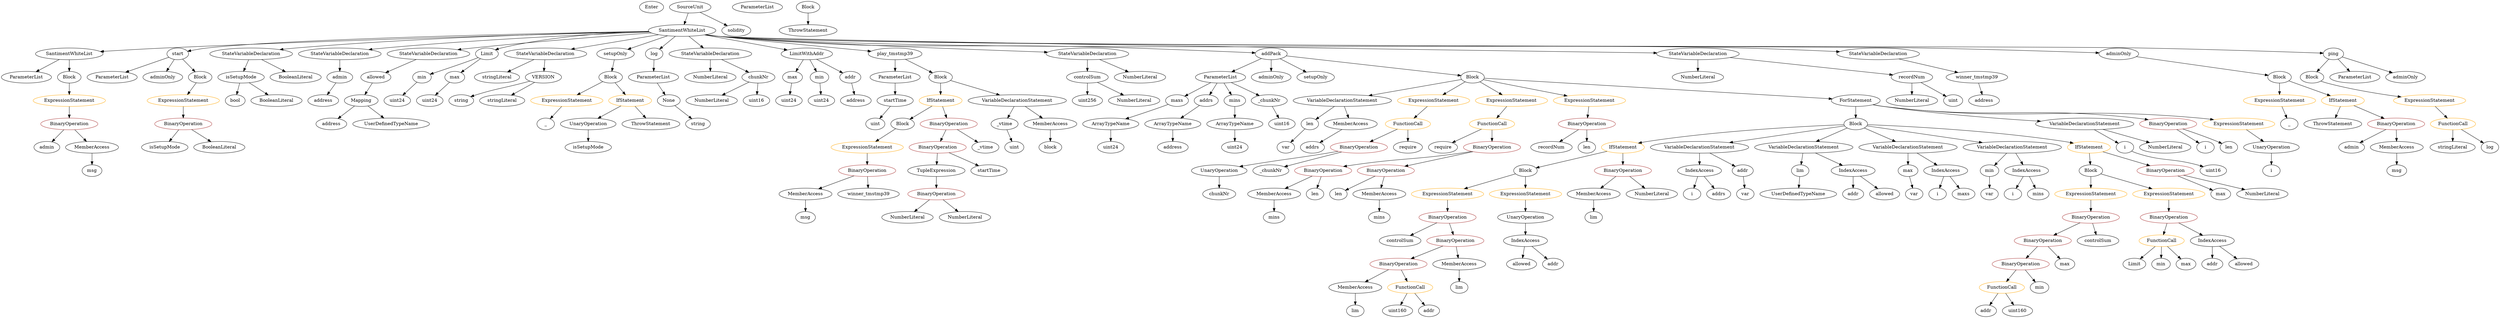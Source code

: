 strict digraph {
	graph [bb="0,0,6441.5,972"];
	node [label="\N"];
	Enter	[height=0.5,
		pos="1691.5,954",
		width=0.83628];
	Identifier_mins	[color=black,
		height=0.5,
		label=mins,
		pos="3517.5,306",
		width=0.78084];
	ThrowStatement_Unnamed_2	[color=black,
		height=0.5,
		label=ThrowStatement,
		pos="6007.5,594",
		width=2.0006];
	Identifier_i_3	[color=black,
		height=0.5,
		label=i,
		pos="5006.5,378",
		width=0.75];
	IndexAccess_Unnamed_4	[color=black,
		height=0.5,
		label=IndexAccess,
		pos="3888.5,234",
		width=1.6402];
	Identifier_allowed_1	[color=black,
		height=0.5,
		label=allowed,
		pos="3854.5,162",
		width=1.0858];
	IndexAccess_Unnamed_4 -> Identifier_allowed_1	[pos="e,3862.6,179.62 3880.1,215.7 3876.3,207.87 3871.8,198.44 3867.5,189.73"];
	Identifier_addr_2	[color=black,
		height=0.5,
		label=addr,
		pos="3939.5,162",
		width=0.76697];
	IndexAccess_Unnamed_4 -> Identifier_addr_2	[pos="e,3928,178.83 3900.9,216.05 3907,207.65 3914.5,197.32 3921.3,188.02"];
	TupleExpression_Unnamed	[color=black,
		height=0.5,
		label=TupleExpression,
		pos="2397.5,450",
		width=2.0422];
	BinaryOperation_Unnamed_18	[color=brown,
		height=0.5,
		label=BinaryOperation,
		pos="2397.5,378",
		width=1.9867];
	TupleExpression_Unnamed -> BinaryOperation_Unnamed_18	[pos="e,2397.5,396.1 2397.5,431.7 2397.5,424.41 2397.5,415.73 2397.5,407.54"];
	stringLiteral_Unnamed_2	[color=black,
		height=0.5,
		label=stringLiteral,
		pos="6315.5,522",
		width=1.5016];
	FunctionDefinition_SantimentWhiteList	[color=black,
		height=0.5,
		label=SantimentWhiteList,
		pos="173.54,810",
		width=2.3055];
	ParameterList_Unnamed_1	[color=black,
		height=0.5,
		label=ParameterList,
		pos="61.543,738",
		width=1.7095];
	FunctionDefinition_SantimentWhiteList -> ParameterList_Unnamed_1	[pos="e,86.867,754.83 147.28,792.59 132.04,783.06 112.66,770.95 96.181,760.65"];
	Block_Unnamed_1	[color=black,
		height=0.5,
		label=Block,
		pos="173.54,738",
		width=0.90558];
	FunctionDefinition_SantimentWhiteList -> Block_Unnamed_1	[pos="e,173.54,756.1 173.54,791.7 173.54,784.41 173.54,775.73 173.54,767.54"];
	Identifier_i_2	[color=black,
		height=0.5,
		label=i,
		pos="4324.5,378",
		width=0.75];
	Identifier___1	[color=black,
		height=0.5,
		label=_,
		pos="5890.5,594",
		width=0.75];
	Parameter_maxs	[color=black,
		height=0.5,
		label=maxs,
		pos="3039.5,666",
		width=0.83628];
	ArrayTypeName_Unnamed_2	[color=black,
		height=0.5,
		label=ArrayTypeName,
		pos="2866.5,594",
		width=2.0145];
	Parameter_maxs -> ArrayTypeName_Unnamed_2	[pos="e,2904.8,609.73 3015.7,654.44 3010.7,652.28 3005.5,650.04 3000.5,648 2972.4,636.32 2940.8,623.78 2915.3,613.83"];
	NumberLiteral_Unnamed	[color=black,
		height=0.5,
		label=NumberLiteral,
		pos="1849.5,666",
		width=1.765];
	FunctionDefinition_start	[color=black,
		height=0.5,
		label=start,
		pos="467.54,810",
		width=0.75];
	ParameterList_Unnamed_4	[color=black,
		height=0.5,
		label=ParameterList,
		pos="285.54,738",
		width=1.7095];
	FunctionDefinition_start -> ParameterList_Unnamed_4	[pos="e,321.9,752.98 444.49,800.13 416.49,789.37 368.56,770.93 332.63,757.11"];
	ModifierInvocation_adminOnly_1	[color=black,
		height=0.5,
		label=adminOnly,
		pos="416.54,738",
		width=1.4184];
	FunctionDefinition_start -> ModifierInvocation_adminOnly_1	[pos="e,428.54,755.47 456.22,793.46 450.06,785.01 442.28,774.32 435.24,764.66"];
	Block_Unnamed_8	[color=black,
		height=0.5,
		label=Block,
		pos="518.54,738",
		width=0.90558];
	FunctionDefinition_start -> Block_Unnamed_8	[pos="e,506.9,754.98 478.86,793.46 485.11,784.89 493.03,774.02 500.15,764.25"];
	VariableDeclaration_min	[color=black,
		height=0.5,
		label=min,
		pos="1089.5,738",
		width=0.75];
	ElementaryTypeName_uint24	[color=black,
		height=0.5,
		label=uint24,
		pos="1045.5,666",
		width=0.91945];
	VariableDeclaration_min -> ElementaryTypeName_uint24	[pos="e,1055.8,683.31 1079.6,721.12 1074.3,712.82 1067.8,702.46 1061.9,693.03"];
	VariableDeclarationStatement_Unnamed	[color=black,
		height=0.5,
		label=VariableDeclarationStatement,
		pos="3476.5,666",
		width=3.3174];
	VariableDeclaration_len	[color=black,
		height=0.5,
		label=len,
		pos="3394.5,594",
		width=0.75];
	VariableDeclarationStatement_Unnamed -> VariableDeclaration_len	[pos="e,3410.6,608.74 3456.7,648.05 3445.4,638.45 3431.3,626.34 3419.3,616.12"];
	MemberAccess_Unnamed_1	[color=black,
		height=0.5,
		label=MemberAccess,
		pos="3508.5,594",
		width=1.9174];
	VariableDeclarationStatement_Unnamed -> MemberAccess_Unnamed_1	[pos="e,3500.7,612.1 3484.5,647.7 3487.9,640.07 3492.1,630.92 3496,622.4"];
	Identifier_controlSum	[color=black,
		height=0.5,
		label=controlSum,
		pos="3566.5,234",
		width=1.5016];
	Identifier_isSetupMode	[color=black,
		height=0.5,
		label=isSetupMode,
		pos="448.54,522",
		width=1.6679];
	MemberAccess_Unnamed_3	[color=black,
		height=0.5,
		label=MemberAccess,
		pos="3217.5,378",
		width=1.9174];
	Identifier_mins_1	[color=black,
		height=0.5,
		label=mins,
		pos="3217.5,306",
		width=0.78084];
	MemberAccess_Unnamed_3 -> Identifier_mins_1	[pos="e,3217.5,324.1 3217.5,359.7 3217.5,352.41 3217.5,343.73 3217.5,335.54"];
	Block_Unnamed_11	[color=black,
		height=0.5,
		label=Block,
		pos="5958.5,738",
		width=0.90558];
	ExpressionStatement_Unnamed_13	[color=orange,
		height=0.5,
		label=ExpressionStatement,
		pos="6242.5,666",
		width=2.458];
	Block_Unnamed_11 -> ExpressionStatement_Unnamed_13	[pos="e,6176,678.21 5983.4,725.85 5988.7,723.73 5994.2,721.66 5999.5,720 6053.8,702.98 6116.5,689.45 6164.7,680.32"];
	Identifier_len_1	[color=black,
		height=0.5,
		label=len,
		pos="3331.5,378",
		width=0.75];
	Identifier_recordNum	[color=black,
		height=0.5,
		label=recordNum,
		pos="4000.5,522",
		width=1.4739];
	ParameterList_Unnamed	[color=black,
		height=0.5,
		label=ParameterList,
		pos="1964.5,954",
		width=1.7095];
	ElementaryTypeName_string_1	[color=black,
		height=0.5,
		label=string,
		pos="1813.5,594",
		width=0.864];
	stringLiteral_Unnamed_1	[color=black,
		height=0.5,
		label=stringLiteral,
		pos="1279.5,738",
		width=1.5016];
	IfStatement_Unnamed	[color=orange,
		height=0.5,
		label=IfStatement,
		pos="4196.5,522",
		width=1.4739];
	Block_Unnamed_4	[color=black,
		height=0.5,
		label=Block,
		pos="3888.5,450",
		width=0.90558];
	IfStatement_Unnamed -> Block_Unnamed_4	[pos="e,3919,456.99 4156.6,509.7 4149.3,507.73 4141.7,505.75 4134.5,504 4063,486.51 3979.1,469.08 3930.1,459.21"];
	BinaryOperation_Unnamed_6	[color=brown,
		height=0.5,
		label=BinaryOperation,
		pos="4196.5,450",
		width=1.9867];
	IfStatement_Unnamed -> BinaryOperation_Unnamed_6	[pos="e,4196.5,468.1 4196.5,503.7 4196.5,496.41 4196.5,487.73 4196.5,479.54"];
	Identifier_addr_4	[color=black,
		height=0.5,
		label=addr,
		pos="5154.5,18",
		width=0.76697];
	ThrowStatement_Unnamed	[color=black,
		height=0.5,
		label=ThrowStatement,
		pos="2096.5,882",
		width=2.0006];
	Parameter_addrs	[color=black,
		height=0.5,
		label=addrs,
		pos="3119.5,666",
		width=0.87786];
	ArrayTypeName_Unnamed	[color=black,
		height=0.5,
		label=ArrayTypeName,
		pos="3029.5,594",
		width=2.0145];
	Parameter_addrs -> ArrayTypeName_Unnamed	[pos="e,3050.9,611.61 3101.3,650.83 3089.4,641.53 3073.4,629.13 3059.6,618.38"];
	Identifier_i	[color=black,
		height=0.5,
		label=i,
		pos="5663.5,522",
		width=0.75];
	ExpressionStatement_Unnamed_4	[color=orange,
		height=0.5,
		label=ExpressionStatement,
		pos="3693.5,378",
		width=2.458];
	BinaryOperation_Unnamed_7	[color=brown,
		height=0.5,
		label=BinaryOperation,
		pos="3693.5,306",
		width=1.9867];
	ExpressionStatement_Unnamed_4 -> BinaryOperation_Unnamed_7	[pos="e,3693.5,324.1 3693.5,359.7 3693.5,352.41 3693.5,343.73 3693.5,335.54"];
	UserDefinedTypeName_Unnamed_1	[color=black,
		height=0.5,
		label=UserDefinedTypeName,
		pos="4621.5,378",
		width=2.7214];
	BinaryOperation_Unnamed_13	[color=brown,
		height=0.5,
		label=BinaryOperation,
		pos="5308.5,234",
		width=1.9867];
	BinaryOperation_Unnamed_14	[color=brown,
		height=0.5,
		label=BinaryOperation,
		pos="5248.5,162",
		width=1.9867];
	BinaryOperation_Unnamed_13 -> BinaryOperation_Unnamed_14	[pos="e,5262.9,179.79 5294,216.05 5286.9,207.71 5278.1,197.49 5270.2,188.25"];
	Identifier_max_2	[color=black,
		height=0.5,
		label=max,
		pos="5365.5,162",
		width=0.75];
	BinaryOperation_Unnamed_13 -> Identifier_max_2	[pos="e,5353,178.36 5322.3,216.05 5329.4,207.35 5338.2,196.59 5346,187.03"];
	VariableDeclarationStatement_Unnamed_2	[color=black,
		height=0.5,
		label=VariableDeclarationStatement,
		pos="4386.5,522",
		width=3.3174];
	IndexAccess_Unnamed	[color=black,
		height=0.5,
		label=IndexAccess,
		pos="4373.5,450",
		width=1.6402];
	VariableDeclarationStatement_Unnamed_2 -> IndexAccess_Unnamed	[pos="e,4376.7,468.1 4383.3,503.7 4382,496.32 4380.3,487.52 4378.8,479.25"];
	VariableDeclaration_addr_1	[color=black,
		height=0.5,
		label=addr,
		pos="4478.5,450",
		width=0.76697];
	VariableDeclarationStatement_Unnamed_2 -> VariableDeclaration_addr_1	[pos="e,4461.1,464.29 4408.8,504.05 4421.9,494.13 4438.4,481.53 4452.1,471.1"];
	NumberLiteral_Unnamed_3	[color=black,
		height=0.5,
		label=NumberLiteral,
		pos="4237.5,738",
		width=1.765];
	VariableDeclaration_min_2	[color=black,
		height=0.5,
		label=min,
		pos="5156.5,450",
		width=0.75];
	ElementaryTypeName_var_3	[color=black,
		height=0.5,
		label=var,
		pos="5156.5,378",
		width=0.75];
	VariableDeclaration_min_2 -> ElementaryTypeName_var_3	[pos="e,5156.5,396.1 5156.5,431.7 5156.5,424.41 5156.5,415.73 5156.5,407.54"];
	NumberLiteral_Unnamed_10	[color=black,
		height=0.5,
		label=NumberLiteral,
		pos="2324.5,306",
		width=1.765];
	BinaryOperation_Unnamed_18 -> NumberLiteral_Unnamed_10	[pos="e,2342,323.71 2380.2,360.41 2371.2,351.76 2360,341 2350,331.42"];
	NumberLiteral_Unnamed_9	[color=black,
		height=0.5,
		label=NumberLiteral,
		pos="2469.5,306",
		width=1.765];
	BinaryOperation_Unnamed_18 -> NumberLiteral_Unnamed_9	[pos="e,2452.3,323.79 2415,360.05 2423.7,351.54 2434.5,341.07 2444.2,331.68"];
	Identifier_lim_1	[color=black,
		height=0.5,
		label=lim,
		pos="3443.5,18",
		width=0.75];
	UnaryOperation_Unnamed	[color=black,
		height=0.5,
		label=UnaryOperation,
		pos="3085.5,450",
		width=1.9452];
	Identifier_chunkNr	[color=black,
		height=0.5,
		label=chunkNr,
		pos="3085.5,378",
		width=1.1828];
	UnaryOperation_Unnamed -> Identifier_chunkNr	[pos="e,3085.5,396.1 3085.5,431.7 3085.5,424.41 3085.5,415.73 3085.5,407.54"];
	ParameterList_Unnamed_3	[color=black,
		height=0.5,
		label=ParameterList,
		pos="2326.5,738",
		width=1.7095];
	Parameter_startTime	[color=black,
		height=0.5,
		label=startTime,
		pos="2326.5,666",
		width=1.266];
	ParameterList_Unnamed_3 -> Parameter_startTime	[pos="e,2326.5,684.1 2326.5,719.7 2326.5,712.41 2326.5,703.73 2326.5,695.54"];
	ElementaryTypeName_address_3	[color=black,
		height=0.5,
		label=address,
		pos="3029.5,522",
		width=1.0996];
	ParameterList_Unnamed_5	[color=black,
		height=0.5,
		label=ParameterList,
		pos="6070.5,738",
		width=1.7095];
	ElementaryTypeName_string	[color=black,
		height=0.5,
		label=string,
		pos="1211.5,666",
		width=0.864];
	ElementaryTypeName_uint_1	[color=black,
		height=0.5,
		label=uint,
		pos="2248.5,594",
		width=0.75];
	Parameter_startTime -> ElementaryTypeName_uint_1	[pos="e,2264.1,608.93 2308.8,649.12 2298.1,639.47 2284.2,627.04 2272.5,616.52"];
	ArrayTypeName_Unnamed_1	[color=black,
		height=0.5,
		label=ArrayTypeName,
		pos="3192.5,594",
		width=2.0145];
	ElementaryTypeName_uint24_4	[color=black,
		height=0.5,
		label=uint24,
		pos="3192.5,522",
		width=0.91945];
	ArrayTypeName_Unnamed_1 -> ElementaryTypeName_uint24_4	[pos="e,3192.5,540.1 3192.5,575.7 3192.5,568.41 3192.5,559.73 3192.5,551.54"];
	Identifier_msg_2	[color=black,
		height=0.5,
		label=msg,
		pos="6171.5,450",
		width=0.75];
	ExpressionStatement_Unnamed_1	[color=orange,
		height=0.5,
		label=ExpressionStatement,
		pos="3702.5,666",
		width=2.458];
	FunctionCall_Unnamed	[color=orange,
		height=0.5,
		label=FunctionCall,
		pos="3653.5,594",
		width=1.6125];
	ExpressionStatement_Unnamed_1 -> FunctionCall_Unnamed	[pos="e,3665.5,612.1 3690.4,647.7 3684.9,639.73 3678.1,630.1 3671.9,621.26"];
	BinaryOperation_Unnamed_17	[color=brown,
		height=0.5,
		label=BinaryOperation,
		pos="2400.5,522",
		width=1.9867];
	BinaryOperation_Unnamed_17 -> TupleExpression_Unnamed	[pos="e,2398.3,468.1 2399.8,503.7 2399.5,496.41 2399.1,487.73 2398.8,479.54"];
	Identifier_startTime	[color=black,
		height=0.5,
		label=startTime,
		pos="2534.5,450",
		width=1.266];
	BinaryOperation_Unnamed_17 -> Identifier_startTime	[pos="e,2507.8,465 2430.6,505.29 2450.4,494.95 2476.5,481.33 2497.6,470.32"];
	MemberAccess_Unnamed_4	[color=black,
		height=0.5,
		label=MemberAccess,
		pos="4064.5,378",
		width=1.9174];
	Identifier_lim	[color=black,
		height=0.5,
		label=lim,
		pos="4064.5,306",
		width=0.75];
	MemberAccess_Unnamed_4 -> Identifier_lim	[pos="e,4064.5,324.1 4064.5,359.7 4064.5,352.41 4064.5,343.73 4064.5,335.54"];
	Parameter_mins	[color=black,
		height=0.5,
		label=mins,
		pos="3197.5,666",
		width=0.78084];
	Parameter_mins -> ArrayTypeName_Unnamed_1	[pos="e,3193.8,612.1 3196.3,647.7 3195.8,640.41 3195.2,631.73 3194.6,623.54"];
	IfStatement_Unnamed_2	[color=orange,
		height=0.5,
		label=IfStatement,
		pos="2443.5,666",
		width=1.4739];
	Block_Unnamed_7	[color=black,
		height=0.5,
		label=Block,
		pos="2326.5,594",
		width=0.90558];
	IfStatement_Unnamed_2 -> Block_Unnamed_7	[pos="e,2348,607.81 2418.2,649.81 2400.4,639.18 2376.5,624.9 2357.6,613.59"];
	BinaryOperation_Unnamed_16	[color=brown,
		height=0.5,
		label=BinaryOperation,
		pos="2448.5,594",
		width=1.9867];
	IfStatement_Unnamed_2 -> BinaryOperation_Unnamed_16	[pos="e,2447.3,612.1 2444.8,647.7 2445.3,640.41 2445.9,631.73 2446.5,623.54"];
	ElementaryTypeName_var	[color=black,
		height=0.5,
		label=var,
		pos="3317.5,522",
		width=0.75];
	VariableDeclaration_len -> ElementaryTypeName_var	[pos="e,3333.1,537.14 3379,578.83 3368.2,569.06 3353.7,555.88 3341.5,544.78"];
	ExpressionStatement_Unnamed_11	[color=orange,
		height=0.5,
		label=ExpressionStatement,
		pos="1475.5,666",
		width=2.458];
	Identifier__	[color=black,
		height=0.5,
		label=_,
		pos="1417.5,594",
		width=0.75];
	ExpressionStatement_Unnamed_11 -> Identifier__	[pos="e,1430.3,610.36 1461.5,648.05 1454.3,639.35 1445.4,628.59 1437.5,619.03"];
	BinaryOperation_Unnamed_19	[color=brown,
		height=0.5,
		label=BinaryOperation,
		pos="2222.5,450",
		width=1.9867];
	MemberAccess_Unnamed_8	[color=black,
		height=0.5,
		label=MemberAccess,
		pos="2061.5,378",
		width=1.9174];
	BinaryOperation_Unnamed_19 -> MemberAccess_Unnamed_8	[pos="e,2096,393.99 2188,433.98 2164.1,423.6 2132.1,409.7 2106.3,398.47"];
	Identifier_winner_tmstmp39	[color=black,
		height=0.5,
		label=winner_tmstmp39,
		pos="2225.5,378",
		width=2.1392];
	BinaryOperation_Unnamed_19 -> Identifier_winner_tmstmp39	[pos="e,2224.8,396.1 2223.3,431.7 2223.6,424.41 2224,415.73 2224.3,407.54"];
	ElementaryTypeName_uint160	[color=black,
		height=0.5,
		label=uint160,
		pos="3557.5,18",
		width=1.0442];
	Identifier_admin_1	[color=black,
		height=0.5,
		label=admin,
		pos="6051.5,522",
		width=0.91945];
	Block_Unnamed_3	[color=black,
		height=0.5,
		label=Block,
		pos="4772.5,594",
		width=0.90558];
	Block_Unnamed_3 -> IfStatement_Unnamed	[pos="e,4235.3,534.69 4739.8,591.5 4658,587.34 4438.4,573.7 4258.5,540 4254.5,539.25 4250.4,538.36 4246.2,537.4"];
	Block_Unnamed_3 -> VariableDeclarationStatement_Unnamed_2	[pos="e,4460.9,536.48 4741.9,587.45 4684.3,576.99 4557.6,554.02 4472.1,538.52"];
	VariableDeclarationStatement_Unnamed_5	[color=black,
		height=0.5,
		label=VariableDeclarationStatement,
		pos="4643.5,522",
		width=3.3174];
	Block_Unnamed_3 -> VariableDeclarationStatement_Unnamed_5	[pos="e,4674.3,539.7 4749.8,580.65 4731.7,570.82 4705.9,556.82 4684.2,545.08"];
	VariableDeclarationStatement_Unnamed_3	[color=black,
		height=0.5,
		label=VariableDeclarationStatement,
		pos="4900.5,522",
		width=3.3174];
	Block_Unnamed_3 -> VariableDeclarationStatement_Unnamed_3	[pos="e,4870,539.7 4795.1,580.65 4813.1,570.82 4838.7,556.82 4860.2,545.08"];
	VariableDeclarationStatement_Unnamed_4	[color=black,
		height=0.5,
		label=VariableDeclarationStatement,
		pos="5157.5,522",
		width=3.3174];
	Block_Unnamed_3 -> VariableDeclarationStatement_Unnamed_4	[pos="e,5083.5,536.46 4803.4,587.39 4861.1,576.9 4987.3,553.96 5072.3,538.49"];
	IfStatement_Unnamed_1	[color=orange,
		height=0.5,
		label=IfStatement,
		pos="5347.5,522",
		width=1.4739];
	Block_Unnamed_3 -> IfStatement_Unnamed_1	[pos="e,5308.7,534.69 4805.2,591.49 4886.8,587.33 5106,573.65 5285.5,540 5289.6,539.25 5293.7,538.36 5297.8,537.39"];
	ParameterList_Unnamed_2	[color=black,
		height=0.5,
		label=ParameterList,
		pos="3158.5,738",
		width=1.7095];
	ParameterList_Unnamed_2 -> Parameter_maxs	[pos="e,3060.3,679.24 3132.1,721.46 3113.8,710.68 3089.3,696.27 3070.1,684.98"];
	ParameterList_Unnamed_2 -> Parameter_addrs	[pos="e,3128.6,683.31 3149.1,720.05 3144.6,712.03 3139.2,702.26 3134.2,693.3"];
	ParameterList_Unnamed_2 -> Parameter_mins	[pos="e,3188.5,683.31 3168,720.05 3172.5,712.03 3177.9,702.26 3182.9,693.3"];
	Parameter__chunkNr	[color=black,
		height=0.5,
		label=_chunkNr,
		pos="3291.5,666",
		width=1.3214];
	ParameterList_Unnamed_2 -> Parameter__chunkNr	[pos="e,3264.6,681.21 3187.4,721.81 3207.1,711.44 3233.4,697.62 3254.6,686.45"];
	Identifier_addr_3	[color=black,
		height=0.5,
		label=addr,
		pos="5754.5,162",
		width=0.76697];
	ModifierInvocation_adminOnly	[color=black,
		height=0.5,
		label=adminOnly,
		pos="3289.5,738",
		width=1.4184];
	Block_Unnamed_10	[color=black,
		height=0.5,
		label=Block,
		pos="5869.5,738",
		width=0.90558];
	ExpressionStatement_Unnamed_12	[color=orange,
		height=0.5,
		label=ExpressionStatement,
		pos="5869.5,666",
		width=2.458];
	Block_Unnamed_10 -> ExpressionStatement_Unnamed_12	[pos="e,5869.5,684.1 5869.5,719.7 5869.5,712.41 5869.5,703.73 5869.5,695.54"];
	IfStatement_Unnamed_4	[color=orange,
		height=0.5,
		label=IfStatement,
		pos="6029.5,666",
		width=1.4739];
	Block_Unnamed_10 -> IfStatement_Unnamed_4	[pos="e,5997.8,680.87 5894.5,726.06 5919.4,715.21 5957.9,698.36 5987.4,685.44"];
	BinaryOperation_Unnamed_4	[color=brown,
		height=0.5,
		label=BinaryOperation,
		pos="3358.5,450",
		width=1.9867];
	BinaryOperation_Unnamed_4 -> MemberAccess_Unnamed_3	[pos="e,3248.7,394.49 3327.3,433.46 3307.2,423.5 3280.9,410.44 3259.1,399.61"];
	BinaryOperation_Unnamed_4 -> Identifier_len_1	[pos="e,3338,395.62 3351.9,431.7 3348.9,424.04 3345.4,414.85 3342.1,406.3"];
	ElementaryTypeName_address	[color=black,
		height=0.5,
		label=address,
		pos="2223.5,666",
		width=1.0996];
	NumberLiteral_Unnamed_2	[color=black,
		height=0.5,
		label=NumberLiteral,
		pos="4914.5,666",
		width=1.765];
	VariableDeclaration__vtime	[color=black,
		height=0.5,
		label=_vtime,
		pos="2583.5,594",
		width=0.98875];
	ElementaryTypeName_uint_2	[color=black,
		height=0.5,
		label=uint,
		pos="2606.5,522",
		width=0.75];
	VariableDeclaration__vtime -> ElementaryTypeName_uint_2	[pos="e,2601,539.79 2589.1,576.05 2591.6,568.4 2594.7,559.16 2597.5,550.56"];
	VariableDeclaration_lim	[color=black,
		height=0.5,
		label=lim,
		pos="4632.5,450",
		width=0.75];
	VariableDeclarationStatement_Unnamed_5 -> VariableDeclaration_lim	[pos="e,4635.2,468.1 4640.8,503.7 4639.7,496.32 4638.3,487.52 4637,479.25"];
	IndexAccess_Unnamed_3	[color=black,
		height=0.5,
		label=IndexAccess,
		pos="4765.5,450",
		width=1.6402];
	VariableDeclarationStatement_Unnamed_5 -> IndexAccess_Unnamed_3	[pos="e,4738.6,466.43 4672.8,504.23 4689.6,494.59 4710.9,482.37 4728.8,472.08"];
	IndexAccess_Unnamed -> Identifier_i_2	[pos="e,4335.6,394.83 4361.7,432.05 4355.8,423.65 4348.6,413.32 4342.1,404.02"];
	Identifier_addrs_1	[color=black,
		height=0.5,
		label=addrs,
		pos="4401.5,378",
		width=0.87786];
	IndexAccess_Unnamed -> Identifier_addrs_1	[pos="e,4394.9,395.62 4380.5,431.7 4383.5,424.04 4387.2,414.85 4390.6,406.3"];
	Identifier_i_4	[color=black,
		height=0.5,
		label=i,
		pos="5228.5,378",
		width=0.75];
	StateVariableDeclaration_Unnamed_5	[color=black,
		height=0.5,
		label=StateVariableDeclaration,
		pos="665.54,810",
		width=2.8184];
	VariableDeclaration_isSetupMode	[color=black,
		height=0.5,
		label=isSetupMode,
		pos="629.54,738",
		width=1.6679];
	StateVariableDeclaration_Unnamed_5 -> VariableDeclaration_isSetupMode	[pos="e,638.34,756.1 656.64,791.7 652.68,783.98 647.91,774.71 643.49,766.11"];
	BooleanLiteral_Unnamed_1	[color=black,
		height=0.5,
		label=BooleanLiteral,
		pos="771.54,738",
		width=1.7788];
	StateVariableDeclaration_Unnamed_5 -> BooleanLiteral_Unnamed_1	[pos="e,747.45,754.91 690.93,792.23 705,782.94 722.67,771.28 737.88,761.23"];
	VariableDeclaration_lim -> UserDefinedTypeName_Unnamed_1	[pos="e,4624.2,396.1 4629.8,431.7 4628.7,424.32 4627.3,415.52 4626,407.25"];
	StateVariableDeclaration_Unnamed_6	[color=black,
		height=0.5,
		label=StateVariableDeclaration,
		pos="886.54,810",
		width=2.8184];
	VariableDeclaration_admin	[color=black,
		height=0.5,
		label=admin,
		pos="886.54,738",
		width=0.91945];
	StateVariableDeclaration_Unnamed_6 -> VariableDeclaration_admin	[pos="e,886.54,756.1 886.54,791.7 886.54,784.41 886.54,775.73 886.54,767.54"];
	StateVariableDeclaration_Unnamed_1	[color=black,
		height=0.5,
		label=StateVariableDeclaration,
		pos="1107.5,810",
		width=2.8184];
	VariableDeclaration_allowed	[color=black,
		height=0.5,
		label=allowed,
		pos="980.54,738",
		width=1.0858];
	StateVariableDeclaration_Unnamed_1 -> VariableDeclaration_allowed	[pos="e,1004.9,752.42 1077.4,792.41 1058.7,782.06 1034.4,768.71 1014.9,757.94"];
	FunctionCall_Unnamed_4	[color=orange,
		height=0.5,
		label=FunctionCall,
		pos="5196.5,90",
		width=1.6125];
	FunctionCall_Unnamed_4 -> Identifier_addr_4	[pos="e,5164.3,35.307 5186.4,72.055 5181.5,63.941 5175.6,54.044 5170.1,45.006"];
	ElementaryTypeName_uint160_1	[color=black,
		height=0.5,
		label=uint160,
		pos="5237.5,18",
		width=1.0442];
	FunctionCall_Unnamed_4 -> ElementaryTypeName_uint160_1	[pos="e,5227.7,35.789 5206.5,72.055 5211.1,64.145 5216.7,54.54 5221.9,45.688"];
	Identifier_len_3	[color=black,
		height=0.5,
		label=len,
		pos="4098.5,522",
		width=0.75];
	StructDefinition_Limit	[color=black,
		height=0.5,
		label=Limit,
		pos="1256.5,810",
		width=0.82242];
	StructDefinition_Limit -> VariableDeclaration_min	[pos="e,1112.3,748.26 1233.1,798.68 1228,796.46 1222.6,794.14 1217.5,792 1185.4,778.34 1148.5,763.12 1122.6,752.5"];
	VariableDeclaration_max	[color=black,
		height=0.5,
		label=max,
		pos="1174.5,738",
		width=0.75];
	StructDefinition_Limit -> VariableDeclaration_max	[pos="e,1190.6,752.67 1239.9,794.83 1228.2,784.84 1212.3,771.27 1199.2,760.02"];
	BinaryOperation_Unnamed_11	[color=brown,
		height=0.5,
		label=BinaryOperation,
		pos="5631.5,306",
		width=1.9867];
	FunctionCall_Unnamed_3	[color=orange,
		height=0.5,
		label=FunctionCall,
		pos="5614.5,234",
		width=1.6125];
	BinaryOperation_Unnamed_11 -> FunctionCall_Unnamed_3	[pos="e,5618.7,252.1 5627.3,287.7 5625.5,280.32 5623.4,271.52 5621.4,263.25"];
	IndexAccess_Unnamed_5	[color=black,
		height=0.5,
		label=IndexAccess,
		pos="5754.5,234",
		width=1.6402];
	BinaryOperation_Unnamed_11 -> IndexAccess_Unnamed_5	[pos="e,5727.6,250.34 5659.5,289.12 5676.7,279.31 5699,266.63 5717.6,256"];
	Block_Unnamed_4 -> ExpressionStatement_Unnamed_4	[pos="e,3736,394.24 3861.8,439.41 3832.3,428.81 3784,411.47 3746.7,398.08"];
	ExpressionStatement_Unnamed_5	[color=orange,
		height=0.5,
		label=ExpressionStatement,
		pos="3888.5,378",
		width=2.458];
	Block_Unnamed_4 -> ExpressionStatement_Unnamed_5	[pos="e,3888.5,396.1 3888.5,431.7 3888.5,424.41 3888.5,415.73 3888.5,407.54"];
	BinaryOperation_Unnamed_9	[color=brown,
		height=0.5,
		label=BinaryOperation,
		pos="3560.5,162",
		width=1.9867];
	MemberAccess_Unnamed_5	[color=black,
		height=0.5,
		label=MemberAccess,
		pos="3443.5,90",
		width=1.9174];
	BinaryOperation_Unnamed_9 -> MemberAccess_Unnamed_5	[pos="e,3470.3,106.98 3533.7,144.94 3517.8,135.43 3497.4,123.24 3480.1,112.86"];
	FunctionCall_Unnamed_2	[color=orange,
		height=0.5,
		label=FunctionCall,
		pos="3588.5,90",
		width=1.6125];
	BinaryOperation_Unnamed_9 -> FunctionCall_Unnamed_2	[pos="e,3581.7,108.1 3567.5,143.7 3570.5,136.15 3574.1,127.12 3577.5,118.68"];
	ContractDefinition_SantimentWhiteList	[color=black,
		height=0.5,
		label=SantimentWhiteList,
		pos="1771.5,882",
		width=2.3055];
	ContractDefinition_SantimentWhiteList -> FunctionDefinition_SantimentWhiteList	[pos="e,251.41,816.67 1689.6,878.51 1480,871.97 907.87,853.11 431.54,828 375.4,825.04 312.44,820.91 262.77,817.46"];
	ContractDefinition_SantimentWhiteList -> FunctionDefinition_start	[pos="e,492.8,816.91 1688.3,881.58 1490.9,882.05 979.2,877.88 555.54,828 538.38,825.98 519.55,822.51 503.73,819.24"];
	ContractDefinition_SantimentWhiteList -> StateVariableDeclaration_Unnamed_5	[pos="e,737.36,823.06 1689.1,879.36 1518.4,875.36 1114,862.75 776.54,828 767.51,827.07 758.09,825.92 748.73,824.65"];
	ContractDefinition_SantimentWhiteList -> StateVariableDeclaration_Unnamed_6	[pos="e,958.97,822.99 1690.6,877.69 1549.5,871.41 1249.6,855.88 997.54,828 988.66,827.02 979.39,825.84 970.17,824.57"];
	ContractDefinition_SantimentWhiteList -> StateVariableDeclaration_Unnamed_1	[pos="e,1180.5,822.89 1694.3,875.03 1587.1,866.43 1387.2,849.21 1217.5,828 1209.2,826.96 1200.5,825.78 1191.9,824.54"];
	ContractDefinition_SantimentWhiteList -> StructDefinition_Limit	[pos="e,1278.8,822.07 1689.3,879.29 1593.3,875.61 1430.5,864.04 1295.5,828 1293.5,827.47 1291.5,826.84 1289.5,826.16"];
	StateVariableDeclaration_Unnamed	[color=black,
		height=0.5,
		label=StateVariableDeclaration,
		pos="1405.5,810",
		width=2.8184];
	ContractDefinition_SantimentWhiteList -> StateVariableDeclaration_Unnamed	[pos="e,1472.7,823.85 1710.7,869.36 1648.5,857.47 1551.7,838.95 1483.8,825.97"];
	ModifierDefinition_setupOnly	[color=black,
		height=0.5,
		label=setupOnly,
		pos="1595.5,810",
		width=1.3491];
	ContractDefinition_SantimentWhiteList -> ModifierDefinition_setupOnly	[pos="e,1627.9,823.86 1732.9,865.64 1705,854.54 1667.3,839.55 1638.5,828.07"];
	EventDefinition_log	[color=black,
		height=0.5,
		label=log,
		pos="1698.5,810",
		width=0.75];
	ContractDefinition_SantimentWhiteList -> EventDefinition_log	[pos="e,1713.6,825.42 1753.9,864.05 1744.2,854.82 1732.2,843.29 1721.8,833.33"];
	StateVariableDeclaration_Unnamed_2	[color=black,
		height=0.5,
		label=StateVariableDeclaration,
		pos="1844.5,810",
		width=2.8184];
	ContractDefinition_SantimentWhiteList -> StateVariableDeclaration_Unnamed_2	[pos="e,1826.8,828.03 1789.2,864.05 1798,855.61 1808.9,845.22 1818.6,835.89"];
	StructDefinition_LimitWithAddr	[color=black,
		height=0.5,
		label=LimitWithAddr,
		pos="2094.5,810",
		width=1.862];
	ContractDefinition_SantimentWhiteList -> StructDefinition_LimitWithAddr	[pos="e,2043.6,822.05 1828.9,868.57 1886.1,856.16 1973.8,837.17 2032.6,824.43"];
	FunctionDefinition_play_tmstmp39	[color=black,
		height=0.5,
		label=play_tmstmp39,
		pos="2326.5,810",
		width=1.8897];
	ContractDefinition_SantimentWhiteList -> FunctionDefinition_play_tmstmp39	[pos="e,2264.6,817.85 1831.8,869.25 1842.4,867.37 1853.3,865.54 1863.5,864 1901.1,858.39 2132.5,832.51 2253.3,819.11"];
	StateVariableDeclaration_Unnamed_4	[color=black,
		height=0.5,
		label=StateVariableDeclaration,
		pos="2808.5,810",
		width=2.8184];
	ContractDefinition_SantimentWhiteList -> StateVariableDeclaration_Unnamed_4	[pos="e,2710.3,814.93 1830.3,869 1841.3,867.08 1852.7,865.3 1863.5,864 2022.3,844.96 2485.9,824.23 2699.1,815.39"];
	FunctionDefinition_addPack	[color=black,
		height=0.5,
		label=addPack,
		pos="3289.5,810",
		width=1.1967];
	ContractDefinition_SantimentWhiteList -> FunctionDefinition_addPack	[pos="e,3246.7,813.13 1829.8,868.89 1840.9,866.95 1852.6,865.2 1863.5,864 2330,813.24 2449.8,846.74 2918.5,828 3031.4,823.49 3163.5,817.19 \
3235.6,813.67"];
	StateVariableDeclaration_Unnamed_3	[color=black,
		height=0.5,
		label=StateVariableDeclaration,
		pos="4237.5,810",
		width=2.8184];
	ContractDefinition_SantimentWhiteList -> StateVariableDeclaration_Unnamed_3	[pos="e,4137.1,813.02 1829.7,868.79 1840.9,866.86 1852.6,865.13 1863.5,864 1920.4,858.15 3663.2,822.6 4125.8,813.25"];
	StateVariableDeclaration_Unnamed_7	[color=black,
		height=0.5,
		label=StateVariableDeclaration,
		pos="4772.5,810",
		width=2.8184];
	ContractDefinition_SantimentWhiteList -> StateVariableDeclaration_Unnamed_7	[pos="e,4675.5,815.59 1829.2,868.81 1840.6,866.85 1852.4,865.1 1863.5,864 2412.9,809.65 3795.7,843.03 4347.5,828 4455.3,825.07 4578.3,\
819.95 4664.2,816.1"];
	ModifierDefinition_adminOnly	[color=black,
		height=0.5,
		label=adminOnly,
		pos="5555.5,810",
		width=1.4184];
	ContractDefinition_SantimentWhiteList -> ModifierDefinition_adminOnly	[pos="e,5504.5,812.52 1829.2,868.78 1840.6,866.83 1852.4,865.09 1863.5,864 2197.4,831.4 4547.1,834.24 4882.5,828 5107.3,823.82 5374.2,\
816.32 5493.1,812.86"];
	FunctionDefinition_ping	[color=black,
		height=0.5,
		label=ping,
		pos="6014.5,810",
		width=0.75];
	ContractDefinition_SantimentWhiteList -> FunctionDefinition_ping	[pos="e,5987.5,812.46 1829.2,868.76 1840.6,866.81 1852.4,865.08 1863.5,864 2278.5,823.97 5198.8,838.87 5615.5,828 5747.9,824.55 5904.8,\
816.79 5976,813.07"];
	StateVariableDeclaration_Unnamed -> stringLiteral_Unnamed_1	[pos="e,1306.6,754.04 1375.7,792.41 1358,782.59 1335.4,770.06 1316.6,759.6"];
	VariableDeclaration_VERSION	[color=black,
		height=0.5,
		label=VERSION,
		pos="1402.5,738",
		width=1.4184];
	StateVariableDeclaration_Unnamed -> VariableDeclaration_VERSION	[pos="e,1403.3,756.1 1404.8,791.7 1404.5,784.41 1404.1,775.73 1403.8,767.54"];
	BinaryOperation_Unnamed_14 -> FunctionCall_Unnamed_4	[pos="e,5209,107.79 5236,144.05 5229.9,135.89 5222.5,125.91 5215.7,116.82"];
	Identifier_min_1	[color=black,
		height=0.5,
		label=min,
		pos="5299.5,90",
		width=0.75];
	BinaryOperation_Unnamed_14 -> Identifier_min_1	[pos="e,5288.4,106.36 5260.9,144.05 5267.1,135.53 5274.8,125.03 5281.6,115.63"];
	VariableDeclaration_max_1	[color=black,
		height=0.5,
		label=max,
		pos="2057.5,738",
		width=0.75];
	ElementaryTypeName_uint24_3	[color=black,
		height=0.5,
		label=uint24,
		pos="2048.5,666",
		width=0.91945];
	VariableDeclaration_max_1 -> ElementaryTypeName_uint24_3	[pos="e,2050.7,684.1 2055.3,719.7 2054.4,712.32 2053.2,703.52 2052.2,695.25"];
	Identifier_Limit	[color=black,
		height=0.5,
		label=Limit,
		pos="5534.5,162",
		width=0.82242];
	ElementaryTypeName_uint16	[color=black,
		height=0.5,
		label=uint16,
		pos="1964.5,666",
		width=0.91945];
	Block_Unnamed	[color=black,
		height=0.5,
		label=Block,
		pos="2096.5,954",
		width=0.90558];
	Block_Unnamed -> ThrowStatement_Unnamed	[pos="e,2096.5,900.1 2096.5,935.7 2096.5,928.41 2096.5,919.73 2096.5,911.54"];
	BinaryOperation_Unnamed_6 -> MemberAccess_Unnamed_4	[pos="e,4094.1,394.66 4166.9,433.29 4148.4,423.47 4124.3,410.71 4104.2,400.03"];
	NumberLiteral_Unnamed_7	[color=black,
		height=0.5,
		label=NumberLiteral,
		pos="4215.5,378",
		width=1.765];
	BinaryOperation_Unnamed_6 -> NumberLiteral_Unnamed_7	[pos="e,4210.9,396.1 4201.2,431.7 4203.3,424.24 4205.7,415.32 4208,406.97"];
	Identifier_isSetupMode_1	[color=black,
		height=0.5,
		label=isSetupMode,
		pos="1532.5,522",
		width=1.6679];
	Identifier__chunkNr	[color=black,
		height=0.5,
		label=_chunkNr,
		pos="3221.5,450",
		width=1.3214];
	ModifierInvocation_setupOnly	[color=black,
		height=0.5,
		label=setupOnly,
		pos="3407.5,738",
		width=1.3491];
	BinaryOperation_Unnamed_21	[color=brown,
		height=0.5,
		label=BinaryOperation,
		pos="6169.5,594",
		width=1.9867];
	BinaryOperation_Unnamed_21 -> Identifier_admin_1	[pos="e,6073.4,535.94 6142.5,576.94 6124.8,566.45 6101.6,552.71 6083.1,541.73"];
	MemberAccess_Unnamed_9	[color=black,
		height=0.5,
		label=MemberAccess,
		pos="6171.5,522",
		width=1.9174];
	BinaryOperation_Unnamed_21 -> MemberAccess_Unnamed_9	[pos="e,6171.1,540.1 6170,575.7 6170.2,568.41 6170.5,559.73 6170.7,551.54"];
	Identifier_max	[color=black,
		height=0.5,
		label=max,
		pos="5764.5,378",
		width=0.75];
	ElementaryTypeName_address_2	[color=black,
		height=0.5,
		label=address,
		pos="849.54,666",
		width=1.0996];
	VariableDeclaration_admin -> ElementaryTypeName_address_2	[pos="e,858.51,683.96 877.77,720.41 873.6,712.51 868.49,702.85 863.78,693.94"];
	BinaryOperation_Unnamed_3	[color=brown,
		height=0.5,
		label=BinaryOperation,
		pos="3519.5,450",
		width=1.9867];
	Identifier_len	[color=black,
		height=0.5,
		label=len,
		pos="3403.5,378",
		width=0.75];
	BinaryOperation_Unnamed_3 -> Identifier_len	[pos="e,3423.2,390.84 3492.9,432.94 3475,422.11 3451.3,407.82 3432.8,396.67"];
	MemberAccess_Unnamed_2	[color=black,
		height=0.5,
		label=MemberAccess,
		pos="3517.5,378",
		width=1.9174];
	BinaryOperation_Unnamed_3 -> MemberAccess_Unnamed_2	[pos="e,3518,396.1 3519,431.7 3518.8,424.41 3518.6,415.73 3518.4,407.54"];
	ExpressionStatement_Unnamed_12 -> Identifier___1	[pos="e,5885.4,612.1 5874.7,647.7 5877,640.24 5879.6,631.32 5882.2,622.97"];
	SourceUnit_Unnamed	[color=black,
		height=0.5,
		label=SourceUnit,
		pos="1792.5,954",
		width=1.46];
	SourceUnit_Unnamed -> ContractDefinition_SantimentWhiteList	[pos="e,1776.7,900.1 1787.4,935.7 1785.1,928.24 1782.4,919.32 1779.9,910.97"];
	PragmaDirective_solidity	[color=black,
		height=0.5,
		label=solidity,
		pos="1910.5,882",
		width=1.0442];
	SourceUnit_Unnamed -> PragmaDirective_solidity	[pos="e,1887.8,896.5 1818.1,937.81 1835.7,927.38 1859.2,913.45 1878.1,902.25"];
	Identifier_mins_2	[color=black,
		height=0.5,
		label=mins,
		pos="5301.5,378",
		width=0.78084];
	ElementaryTypeName_uint24_1	[color=black,
		height=0.5,
		label=uint24,
		pos="1129.5,666",
		width=0.91945];
	VariableDeclarationStatement_Unnamed_6	[color=black,
		height=0.5,
		label=VariableDeclarationStatement,
		pos="2633.5,666",
		width=3.3174];
	VariableDeclarationStatement_Unnamed_6 -> VariableDeclaration__vtime	[pos="e,2595.1,611.14 2621.2,647.7 2615.3,639.49 2608.2,629.52 2601.7,620.48"];
	MemberAccess_Unnamed_7	[color=black,
		height=0.5,
		label=MemberAccess,
		pos="2706.5,594",
		width=1.9174];
	VariableDeclarationStatement_Unnamed_6 -> MemberAccess_Unnamed_7	[pos="e,2689,611.79 2651.2,648.05 2660.1,639.54 2671,629.07 2680.8,619.68"];
	Identifier_i_1	[color=black,
		height=0.5,
		label=i,
		pos="5850.5,450",
		width=0.75];
	BinaryOperation_Unnamed_15	[color=brown,
		height=0.5,
		label=BinaryOperation,
		pos="4092.5,594",
		width=1.9867];
	BinaryOperation_Unnamed_15 -> Identifier_recordNum	[pos="e,4021.6,538.99 4070.7,576.41 4058.8,567.3 4043.7,555.87 4030.7,545.92"];
	BinaryOperation_Unnamed_15 -> Identifier_len_3	[pos="e,4097.1,540.1 4094,575.7 4094.7,568.41 4095.4,559.73 4096.1,551.54"];
	BooleanLiteral_Unnamed_2	[color=black,
		height=0.5,
		label=BooleanLiteral,
		pos="590.54,522",
		width=1.7788];
	ElementaryTypeName_address_1	[color=black,
		height=0.5,
		label=address,
		pos="872.54,594",
		width=1.0996];
	ElementaryTypeName_bool	[color=black,
		height=0.5,
		label=bool,
		pos="617.54,666",
		width=0.76697];
	VariableDeclaration_isSetupMode -> ElementaryTypeName_bool	[pos="e,620.47,684.1 626.58,719.7 625.31,712.32 623.8,703.52 622.39,695.25"];
	BooleanLiteral_Unnamed	[color=black,
		height=0.5,
		label=BooleanLiteral,
		pos="727.54,666",
		width=1.7788];
	VariableDeclaration_isSetupMode -> BooleanLiteral_Unnamed	[pos="e,705.05,683.06 651.78,721.12 664.84,711.78 681.57,699.84 695.98,689.55"];
	ElementaryTypeName_uint	[color=black,
		height=0.5,
		label=uint,
		pos="5023.5,666",
		width=0.75];
	FunctionCall_Unnamed_1	[color=orange,
		height=0.5,
		label=FunctionCall,
		pos="3857.5,594",
		width=1.6125];
	Identifier_require_1	[color=black,
		height=0.5,
		label=require,
		pos="3731.5,522",
		width=1.0026];
	FunctionCall_Unnamed_1 -> Identifier_require_1	[pos="e,3755,536.04 3830.2,577.81 3811,567.15 3785.2,552.83 3764.8,541.5"];
	BinaryOperation_Unnamed_2	[color=brown,
		height=0.5,
		label=BinaryOperation,
		pos="3857.5,522",
		width=1.9867];
	FunctionCall_Unnamed_1 -> BinaryOperation_Unnamed_2	[pos="e,3857.5,540.1 3857.5,575.7 3857.5,568.41 3857.5,559.73 3857.5,551.54"];
	Identifier_lim_2	[color=black,
		height=0.5,
		label=lim,
		pos="3719.5,90",
		width=0.75];
	BinaryOperation_Unnamed_20	[color=brown,
		height=0.5,
		label=BinaryOperation,
		pos="483.54,594",
		width=1.9867];
	BinaryOperation_Unnamed_20 -> Identifier_isSetupMode	[pos="e,457.09,540.1 474.89,575.7 471.08,568.07 466.5,558.92 462.24,550.4"];
	BinaryOperation_Unnamed_20 -> BooleanLiteral_Unnamed_2	[pos="e,566.23,538.91 508.36,576.76 522.78,567.33 541.14,555.32 556.85,545.04"];
	Identifier_min	[color=black,
		height=0.5,
		label=min,
		pos="5609.5,162",
		width=0.75];
	BinaryOperation_Unnamed_2 -> BinaryOperation_Unnamed_4	[pos="e,3410,462.76 3805.4,509.25 3795.8,507.32 3785.9,505.48 3776.5,504 3627.3,480.45 3587.7,491.73 3438.5,468 3432.9,467.1 3427.1,466.07 \
3421.2,464.96"];
	BinaryOperation_Unnamed_2 -> BinaryOperation_Unnamed_3	[pos="e,3573.7,462.11 3804,509.73 3794.8,507.81 3785.4,505.84 3776.5,504 3711.3,490.43 3636.7,475.06 3584.8,464.38"];
	ExpressionStatement_Unnamed_9	[color=orange,
		height=0.5,
		label=ExpressionStatement,
		pos="2222.5,522",
		width=2.458];
	Block_Unnamed_7 -> ExpressionStatement_Unnamed_9	[pos="e,2247.3,539.67 2306.5,579.5 2292.4,570 2273.1,557.06 2256.6,545.95"];
	Block_Unnamed_5	[color=black,
		height=0.5,
		label=Block,
		pos="5436.5,450",
		width=0.90558];
	ExpressionStatement_Unnamed_7	[color=orange,
		height=0.5,
		label=ExpressionStatement,
		pos="5436.5,378",
		width=2.458];
	Block_Unnamed_5 -> ExpressionStatement_Unnamed_7	[pos="e,5436.5,396.1 5436.5,431.7 5436.5,424.41 5436.5,415.73 5436.5,407.54"];
	ExpressionStatement_Unnamed_6	[color=orange,
		height=0.5,
		label=ExpressionStatement,
		pos="5631.5,378",
		width=2.458];
	Block_Unnamed_5 -> ExpressionStatement_Unnamed_6	[pos="e,5589.1,394.24 5463.2,439.41 5492.8,428.81 5541.1,411.47 5578.4,398.08"];
	ElementaryTypeName_var_1	[color=black,
		height=0.5,
		label=var,
		pos="4478.5,378",
		width=0.75];
	MemberAccess_Unnamed_5 -> Identifier_lim_1	[pos="e,3443.5,36.104 3443.5,71.697 3443.5,64.407 3443.5,55.726 3443.5,47.536"];
	IfStatement_Unnamed_4 -> ThrowStatement_Unnamed_2	[pos="e,6012.9,612.1 6024.1,647.7 6021.8,640.24 6019,631.32 6016.3,622.97"];
	IfStatement_Unnamed_4 -> BinaryOperation_Unnamed_21	[pos="e,6138.6,610.46 6058.6,650.5 6078.7,640.4 6106,626.79 6128.4,615.58"];
	Block_Unnamed_6	[color=black,
		height=0.5,
		label=Block,
		pos="2443.5,738",
		width=0.90558];
	Block_Unnamed_6 -> IfStatement_Unnamed_2	[pos="e,2443.5,684.1 2443.5,719.7 2443.5,712.41 2443.5,703.73 2443.5,695.54"];
	Block_Unnamed_6 -> VariableDeclarationStatement_Unnamed_6	[pos="e,2589.8,683.1 2470,727.27 2498.1,716.92 2543.3,700.26 2579.1,687.07"];
	ElementaryTypeName_uint256	[color=black,
		height=0.5,
		label=uint256,
		pos="2808.5,666",
		width=1.0442];
	Mapping_Unnamed	[color=black,
		height=0.5,
		label=Mapping,
		pos="950.54,666",
		width=1.2105];
	VariableDeclaration_allowed -> Mapping_Unnamed	[pos="e,957.74,683.79 973.28,720.05 969.96,712.32 965.95,702.96 962.23,694.27"];
	Identifier_controlSum_1	[color=black,
		height=0.5,
		label=controlSum,
		pos="5452.5,234",
		width=1.5016];
	Block_Unnamed_2	[color=black,
		height=0.5,
		label=Block,
		pos="3799.5,738",
		width=0.90558];
	Block_Unnamed_2 -> VariableDeclarationStatement_Unnamed	[pos="e,3542.9,681.39 3769.4,730.48 3720.7,719.91 3622.9,698.72 3553.8,683.74"];
	Block_Unnamed_2 -> ExpressionStatement_Unnamed_1	[pos="e,3725.8,683.76 3780.4,723.17 3767.4,713.8 3749.9,701.19 3734.8,690.29"];
	ExpressionStatement_Unnamed_2	[color=orange,
		height=0.5,
		label=ExpressionStatement,
		pos="3897.5,666",
		width=2.458];
	Block_Unnamed_2 -> ExpressionStatement_Unnamed_2	[pos="e,3874.1,683.76 3818.9,723.17 3832,713.8 3849.7,701.19 3864.9,690.29"];
	ExpressionStatement_Unnamed_8	[color=orange,
		height=0.5,
		label=ExpressionStatement,
		pos="4092.5,666",
		width=2.458];
	Block_Unnamed_2 -> ExpressionStatement_Unnamed_8	[pos="e,4036.8,680.31 3829.2,729.9 3875.1,718.95 3964.2,697.66 4026,682.9"];
	ForStatement_Unnamed	[color=black,
		height=0.5,
		label=ForStatement,
		pos="4772.5,666",
		width=1.6818];
	Block_Unnamed_2 -> ForStatement_Unnamed	[pos="e,4714.1,671.21 3831.9,734.67 3969.7,724.76 4508.7,685.98 4702.6,672.03"];
	VariableDeclaration_recordNum	[color=black,
		height=0.5,
		label=recordNum,
		pos="4914.5,738",
		width=1.4739];
	VariableDeclaration_recordNum -> NumberLiteral_Unnamed_2	[pos="e,4914.5,684.1 4914.5,719.7 4914.5,712.41 4914.5,703.73 4914.5,695.54"];
	VariableDeclaration_recordNum -> ElementaryTypeName_uint	[pos="e,5004.7,679.08 4938.5,721.64 4955.3,710.84 4977.8,696.35 4995.5,685.01"];
	NumberLiteral_Unnamed_1	[color=black,
		height=0.5,
		label=NumberLiteral,
		pos="1841.5,738",
		width=1.765];
	Mapping_Unnamed -> ElementaryTypeName_address_1	[pos="e,889.9,610.58 932.84,649.12 922.6,639.92 909.53,628.19 898.17,618"];
	UserDefinedTypeName_Unnamed	[color=black,
		height=0.5,
		label=UserDefinedTypeName,
		pos="1028.5,594",
		width=2.7214];
	Mapping_Unnamed -> UserDefinedTypeName_Unnamed	[pos="e,1009.6,612.04 968.24,649.12 977.96,640.39 990.22,629.39 1001.1,619.58"];
	VariableDeclaration_max_2	[color=black,
		height=0.5,
		label=max,
		pos="4901.5,450",
		width=0.75];
	VariableDeclarationStatement_Unnamed_3 -> VariableDeclaration_max_2	[pos="e,4901.3,468.1 4900.8,503.7 4900.9,496.41 4901,487.73 4901.1,479.54"];
	IndexAccess_Unnamed_1	[color=black,
		height=0.5,
		label=IndexAccess,
		pos="5006.5,450",
		width=1.6402];
	VariableDeclarationStatement_Unnamed_3 -> IndexAccess_Unnamed_1	[pos="e,4982.6,466.83 4926.2,504.05 4940.3,494.76 4957.9,483.13 4973,473.13"];
	Block_Unnamed_9	[color=black,
		height=0.5,
		label=Block,
		pos="1586.5,738",
		width=0.90558];
	ModifierDefinition_setupOnly -> Block_Unnamed_9	[pos="e,1588.7,756.1 1593.3,791.7 1592.4,784.32 1591.2,775.52 1590.2,767.25"];
	MemberAccess_Unnamed_6	[color=black,
		height=0.5,
		label=MemberAccess,
		pos="3719.5,162",
		width=1.9174];
	MemberAccess_Unnamed_6 -> Identifier_lim_2	[pos="e,3719.5,108.1 3719.5,143.7 3719.5,136.41 3719.5,127.73 3719.5,119.54"];
	UnaryOperation_Unnamed_3	[color=black,
		height=0.5,
		label=UnaryOperation,
		pos="1532.5,594",
		width=1.9452];
	UnaryOperation_Unnamed_3 -> Identifier_isSetupMode_1	[pos="e,1532.5,540.1 1532.5,575.7 1532.5,568.41 1532.5,559.73 1532.5,551.54"];
	Identifier_addr	[color=black,
		height=0.5,
		label=addr,
		pos="4765.5,378",
		width=0.76697];
	BinaryOperation_Unnamed_10	[color=brown,
		height=0.5,
		label=BinaryOperation,
		pos="5603.5,450",
		width=1.9867];
	BinaryOperation_Unnamed_10 -> Identifier_max	[pos="e,5742.9,389.39 5639.8,434.07 5664.9,423.66 5698.9,409.3 5728.5,396 5729.9,395.41 5731.2,394.81 5732.5,394.19"];
	NumberLiteral_Unnamed_8	[color=black,
		height=0.5,
		label=NumberLiteral,
		pos="5873.5,378",
		width=1.765];
	BinaryOperation_Unnamed_10 -> NumberLiteral_Unnamed_8	[pos="e,5828,390.79 5652.1,436.4 5698.5,424.39 5768.2,406.3 5817,393.65"];
	ExpressionStatement_Unnamed	[color=orange,
		height=0.5,
		label=ExpressionStatement,
		pos="173.54,666",
		width=2.458];
	BinaryOperation_Unnamed	[color=brown,
		height=0.5,
		label=BinaryOperation,
		pos="173.54,594",
		width=1.9867];
	ExpressionStatement_Unnamed -> BinaryOperation_Unnamed	[pos="e,173.54,612.1 173.54,647.7 173.54,640.41 173.54,631.73 173.54,623.54"];
	UnaryOperation_Unnamed_2	[color=black,
		height=0.5,
		label=UnaryOperation,
		pos="3888.5,306",
		width=1.9452];
	UnaryOperation_Unnamed_2 -> IndexAccess_Unnamed_4	[pos="e,3888.5,252.1 3888.5,287.7 3888.5,280.41 3888.5,271.73 3888.5,263.54"];
	Identifier_allowed_2	[color=black,
		height=0.5,
		label=allowed,
		pos="5839.5,162",
		width=1.0858];
	Identifier_admin	[color=black,
		height=0.5,
		label=admin,
		pos="113.54,522",
		width=0.91945];
	BinaryOperation_Unnamed -> Identifier_admin	[pos="e,127.11,538.83 159.02,576.05 151.66,567.47 142.59,556.89 134.49,547.44"];
	MemberAccess_Unnamed	[color=black,
		height=0.5,
		label=MemberAccess,
		pos="233.54,522",
		width=1.9174];
	BinaryOperation_Unnamed -> MemberAccess_Unnamed	[pos="e,219.15,539.79 188.07,576.05 195.22,567.71 203.98,557.49 211.9,548.25"];
	BinaryOperation_Unnamed_16 -> BinaryOperation_Unnamed_17	[pos="e,2412.1,539.79 2436.9,576.05 2431.4,567.97 2424.6,558.12 2418.4,549.11"];
	Identifier__vtime	[color=black,
		height=0.5,
		label=_vtime,
		pos="2525.5,522",
		width=0.98875];
	BinaryOperation_Unnamed_16 -> Identifier__vtime	[pos="e,2508.7,538.27 2466.8,576.41 2476.8,567.29 2489.4,555.83 2500.4,545.87"];
	VariableDeclaration_controlSum	[color=black,
		height=0.5,
		label=controlSum,
		pos="2808.5,738",
		width=1.5016];
	VariableDeclaration_controlSum -> ElementaryTypeName_uint256	[pos="e,2808.5,684.1 2808.5,719.7 2808.5,712.41 2808.5,703.73 2808.5,695.54"];
	NumberLiteral_Unnamed_4	[color=black,
		height=0.5,
		label=NumberLiteral,
		pos="2927.5,666",
		width=1.765];
	VariableDeclaration_controlSum -> NumberLiteral_Unnamed_4	[pos="e,2900.9,682.64 2834.4,721.81 2851,712.04 2872.8,699.2 2891.2,688.4"];
	BinaryOperation_Unnamed_8	[color=brown,
		height=0.5,
		label=BinaryOperation,
		pos="3710.5,234",
		width=1.9867];
	BinaryOperation_Unnamed_8 -> BinaryOperation_Unnamed_9	[pos="e,3593.4,178.33 3677.6,217.64 3655.9,207.52 3627.3,194.16 3603.8,183.18"];
	BinaryOperation_Unnamed_8 -> MemberAccess_Unnamed_6	[pos="e,3717.3,180.1 3712.8,215.7 3713.7,208.32 3714.8,199.52 3715.9,191.25"];
	ParameterList_Unnamed_6	[color=black,
		height=0.5,
		label=ParameterList,
		pos="1698.5,738",
		width=1.7095];
	EventDefinition_log -> ParameterList_Unnamed_6	[pos="e,1698.5,756.1 1698.5,791.7 1698.5,784.41 1698.5,775.73 1698.5,767.54"];
	FunctionCall_Unnamed_5	[color=orange,
		height=0.5,
		label=FunctionCall,
		pos="6317.5,594",
		width=1.6125];
	FunctionCall_Unnamed_5 -> stringLiteral_Unnamed_2	[pos="e,6316,540.1 6317,575.7 6316.8,568.41 6316.6,559.73 6316.4,551.54"];
	Identifier_log	[color=black,
		height=0.5,
		label=log,
		pos="6414.5,522",
		width=0.75];
	FunctionCall_Unnamed_5 -> Identifier_log	[pos="e,6396.8,535.78 6339.6,577.12 6353.9,566.76 6372.7,553.18 6387.9,542.22"];
	ArrayTypeName_Unnamed -> ElementaryTypeName_address_3	[pos="e,3029.5,540.1 3029.5,575.7 3029.5,568.41 3029.5,559.73 3029.5,551.54"];
	IndexAccess_Unnamed_2	[color=black,
		height=0.5,
		label=IndexAccess,
		pos="5260.5,450",
		width=1.6402];
	IndexAccess_Unnamed_2 -> Identifier_i_4	[pos="e,5236.1,395.62 5252.6,431.7 5249.1,423.95 5244.8,414.64 5240.9,406.02"];
	IndexAccess_Unnamed_2 -> Identifier_mins_2	[pos="e,5292,395.31 5270.5,432.05 5275.2,423.94 5281,414.04 5286.3,405.01"];
	Identifier_msg_1	[color=black,
		height=0.5,
		label=msg,
		pos="2061.5,306",
		width=0.75];
	MemberAccess_Unnamed_8 -> Identifier_msg_1	[pos="e,2061.5,324.1 2061.5,359.7 2061.5,352.41 2061.5,343.73 2061.5,335.54"];
	ElementaryTypeName_var_2	[color=black,
		height=0.5,
		label=var,
		pos="4934.5,378",
		width=0.75];
	VariableDeclaration_max_2 -> ElementaryTypeName_var_2	[pos="e,4926.8,395.47 4909.4,432.41 4913.1,424.48 4917.7,414.78 4921.9,405.84"];
	BinaryOperation_Unnamed_1	[color=brown,
		height=0.5,
		label=BinaryOperation,
		pos="3515.5,522",
		width=1.9867];
	FunctionCall_Unnamed -> BinaryOperation_Unnamed_1	[pos="e,3546.2,538.55 3624.3,578.15 3604.5,568.11 3578,554.7 3556.2,543.62"];
	Identifier_require	[color=black,
		height=0.5,
		label=require,
		pos="3641.5,522",
		width=1.0026];
	FunctionCall_Unnamed -> Identifier_require	[pos="e,3644.5,540.1 3650.6,575.7 3649.3,568.32 3647.8,559.52 3646.4,551.25"];
	ExpressionStatement_Unnamed_2 -> FunctionCall_Unnamed_1	[pos="e,3867.3,612.1 3887.7,647.7 3883.2,639.9 3877.8,630.51 3872.9,621.83"];
	UnaryOperation_Unnamed_1	[color=black,
		height=0.5,
		label=UnaryOperation,
		pos="5850.5,522",
		width=1.9452];
	UnaryOperation_Unnamed_1 -> Identifier_i_1	[pos="e,5850.5,468.1 5850.5,503.7 5850.5,496.41 5850.5,487.73 5850.5,479.54"];
	VariableDeclarationStatement_Unnamed_1	[color=black,
		height=0.5,
		label=VariableDeclarationStatement,
		pos="5370.5,594",
		width=3.3174];
	VariableDeclaration_i	[color=black,
		height=0.5,
		label=i,
		pos="5445.5,522",
		width=0.75];
	VariableDeclarationStatement_Unnamed_1 -> VariableDeclaration_i	[pos="e,5430.6,536.97 5388.7,576.05 5398.8,566.6 5411.5,554.74 5422.4,544.62"];
	NumberLiteral_Unnamed_6	[color=black,
		height=0.5,
		label=NumberLiteral,
		pos="5554.5,522",
		width=1.765];
	VariableDeclarationStatement_Unnamed_1 -> NumberLiteral_Unnamed_6	[pos="e,5517.7,537.02 5413.2,576.76 5441.3,566.09 5478,552.12 5507,541.09"];
	ElementaryTypeName_uint16_2	[color=black,
		height=0.5,
		label=uint16,
		pos="5726.5,450",
		width=0.91945];
	ElementaryTypeName_uint24_2	[color=black,
		height=0.5,
		label=uint24,
		pos="2132.5,666",
		width=0.91945];
	ThrowStatement_Unnamed_1	[color=black,
		height=0.5,
		label=ThrowStatement,
		pos="1692.5,594",
		width=2.0006];
	BinaryOperation_Unnamed_1 -> UnaryOperation_Unnamed	[pos="e,3136.8,462.66 3463.6,509.35 3454.3,507.44 3444.6,505.57 3435.5,504 3315.8,483.36 3284.3,488.8 3164.5,468 3159.1,467.05 3153.4,\
465.99 3147.7,464.87"];
	BinaryOperation_Unnamed_1 -> Identifier__chunkNr	[pos="e,3257.3,462.29 3462.2,509.61 3403.1,496.92 3311.8,477.01 3277.5,468 3274.5,467.19 3271.3,466.32 3268.1,465.42"];
	IndexAccess_Unnamed_1 -> Identifier_i_3	[pos="e,5006.5,396.1 5006.5,431.7 5006.5,424.41 5006.5,415.73 5006.5,407.54"];
	Identifier_maxs	[color=black,
		height=0.5,
		label=maxs,
		pos="5081.5,378",
		width=0.83628];
	IndexAccess_Unnamed_1 -> Identifier_maxs	[pos="e,5065.9,393.57 5024.3,432.41 5034.3,423.1 5046.9,411.35 5057.7,401.24"];
	BinaryOperation_Unnamed_12	[color=brown,
		height=0.5,
		label=BinaryOperation,
		pos="5436.5,306",
		width=1.9867];
	ExpressionStatement_Unnamed_7 -> BinaryOperation_Unnamed_12	[pos="e,5436.5,324.1 5436.5,359.7 5436.5,352.41 5436.5,343.73 5436.5,335.54"];
	VariableDeclaration_winner_tmstmp39	[color=black,
		height=0.5,
		label=winner_tmstmp39,
		pos="5085.5,738",
		width=2.1392];
	ElementaryTypeName_address_4	[color=black,
		height=0.5,
		label=address,
		pos="5108.5,666",
		width=1.0996];
	VariableDeclaration_winner_tmstmp39 -> ElementaryTypeName_address_4	[pos="e,5102.9,684.1 5091.2,719.7 5093.7,712.24 5096.6,703.32 5099.4,694.97"];
	stringLiteral_Unnamed	[color=black,
		height=0.5,
		label=stringLiteral,
		pos="1314.5,666",
		width=1.5016];
	StateVariableDeclaration_Unnamed_2 -> NumberLiteral_Unnamed_1	[pos="e,1842.3,756.1 1843.8,791.7 1843.5,784.41 1843.1,775.73 1842.8,767.54"];
	VariableDeclaration_chunkNr	[color=black,
		height=0.5,
		label=chunkNr,
		pos="1965.5,738",
		width=1.1828];
	StateVariableDeclaration_Unnamed_2 -> VariableDeclaration_chunkNr	[pos="e,1941.2,753.11 1873.2,792.41 1890.7,782.31 1913.1,769.36 1931.4,758.74"];
	StructDefinition_LimitWithAddr -> VariableDeclaration_max_1	[pos="e,2066.1,755.14 2085.4,791.7 2081.2,783.67 2076,773.95 2071.3,765.05"];
	VariableDeclaration_min_1	[color=black,
		height=0.5,
		label=min,
		pos="2131.5,738",
		width=0.75];
	StructDefinition_LimitWithAddr -> VariableDeclaration_min_1	[pos="e,2123,755.14 2103.7,791.7 2107.9,783.67 2113.1,773.95 2117.8,765.05"];
	VariableDeclaration_addr	[color=black,
		height=0.5,
		label=addr,
		pos="2212.5,738",
		width=0.76697];
	StructDefinition_LimitWithAddr -> VariableDeclaration_addr	[pos="e,2192.5,750.9 2121.3,793.12 2139.6,782.29 2163.7,767.95 2182.6,756.75"];
	VariableDeclarationStatement_Unnamed_4 -> VariableDeclaration_min_2	[pos="e,5156.8,468.1 5157.3,503.7 5157.2,496.41 5157.1,487.73 5157,479.54"];
	VariableDeclarationStatement_Unnamed_4 -> IndexAccess_Unnamed_2	[pos="e,5237.3,466.83 5182.5,504.05 5196.2,494.76 5213.3,483.13 5228,473.13"];
	IndexAccess_Unnamed_3 -> Identifier_addr	[pos="e,4765.5,396.1 4765.5,431.7 4765.5,424.41 4765.5,415.73 4765.5,407.54"];
	Identifier_allowed	[color=black,
		height=0.5,
		label=allowed,
		pos="4850.5,378",
		width=1.0858];
	IndexAccess_Unnamed_3 -> Identifier_allowed	[pos="e,4832.1,394.19 4785.3,432.76 4796.6,423.4 4811.1,411.5 4823.5,401.28"];
	FunctionDefinition_play_tmstmp39 -> ParameterList_Unnamed_3	[pos="e,2326.5,756.1 2326.5,791.7 2326.5,784.41 2326.5,775.73 2326.5,767.54"];
	FunctionDefinition_play_tmstmp39 -> Block_Unnamed_6	[pos="e,2422.2,751.78 2353.1,793.12 2370.7,782.57 2393.9,768.67 2412.4,757.6"];
	BinaryOperation_Unnamed_5	[color=brown,
		height=0.5,
		label=BinaryOperation,
		pos="5579.5,594",
		width=1.9867];
	BinaryOperation_Unnamed_5 -> Identifier_i	[pos="e,5647.2,536.65 5599.4,576.41 5611.2,566.65 5626.1,554.22 5638.6,543.81"];
	Identifier_len_2	[color=black,
		height=0.5,
		label=len,
		pos="5735.5,522",
		width=0.75];
	BinaryOperation_Unnamed_5 -> Identifier_len_2	[pos="e,5713.9,533.34 5614.3,577.92 5638.3,567.44 5671,553.06 5699.5,540 5700.9,539.4 5702.2,538.79 5703.5,538.17"];
	VariableDeclaration_None	[color=black,
		height=0.5,
		label=None,
		pos="1737.5,666",
		width=0.85014];
	VariableDeclaration_None -> ElementaryTypeName_string_1	[pos="e,1797.6,609.73 1753.3,650.5 1763.7,640.89 1777.6,628.11 1789.4,617.24"];
	ParameterList_Unnamed_6 -> VariableDeclaration_None	[pos="e,1728.5,683.31 1708,720.05 1712.5,712.03 1717.9,702.26 1722.9,693.3"];
	VariableDeclaration_max -> ElementaryTypeName_uint24_1	[pos="e,1140,683.31 1164.3,721.12 1158.9,712.73 1152.2,702.24 1146.1,692.73"];
	StateVariableDeclaration_Unnamed_4 -> VariableDeclaration_controlSum	[pos="e,2808.5,756.1 2808.5,791.7 2808.5,784.41 2808.5,775.73 2808.5,767.54"];
	NumberLiteral_Unnamed_5	[color=black,
		height=0.5,
		label=NumberLiteral,
		pos="2944.5,738",
		width=1.765];
	StateVariableDeclaration_Unnamed_4 -> NumberLiteral_Unnamed_5	[pos="e,2914.7,754.35 2840.4,792.59 2859.6,782.7 2884.3,770.03 2904.7,759.49"];
	FunctionCall_Unnamed_3 -> Identifier_Limit	[pos="e,5550.8,177.25 5596,216.76 5585.1,207.24 5571.2,195.08 5559.4,184.73"];
	FunctionCall_Unnamed_3 -> Identifier_min	[pos="e,5610.8,180.1 5613.3,215.7 5612.8,208.41 5612.2,199.73 5611.6,191.54"];
	Identifier_max_1	[color=black,
		height=0.5,
		label=max,
		pos="5681.5,162",
		width=0.75];
	FunctionCall_Unnamed_3 -> Identifier_max_1	[pos="e,5667.6,177.57 5630.4,216.41 5639.2,207.28 5650.1,195.81 5659.7,185.85"];
	Block_Unnamed_9 -> ExpressionStatement_Unnamed_11	[pos="e,1501.8,683.57 1565.7,723.83 1550.4,714.21 1529.3,700.92 1511.4,689.61"];
	IfStatement_Unnamed_3	[color=orange,
		height=0.5,
		label=IfStatement,
		pos="1635.5,666",
		width=1.4739];
	Block_Unnamed_9 -> IfStatement_Unnamed_3	[pos="e,1623.9,683.63 1597.9,720.76 1603.7,712.49 1610.9,702.23 1617.4,692.9"];
	Identifier_block	[color=black,
		height=0.5,
		label=block,
		pos="2706.5,522",
		width=0.87786];
	ExpressionStatement_Unnamed_13 -> FunctionCall_Unnamed_5	[pos="e,6299.8,611.55 6260.7,648.05 6270,639.39 6281.4,628.7 6291.6,619.19"];
	ElementaryTypeName_uint24_5	[color=black,
		height=0.5,
		label=uint24,
		pos="2866.5,522",
		width=0.91945];
	ArrayTypeName_Unnamed_2 -> ElementaryTypeName_uint24_5	[pos="e,2866.5,540.1 2866.5,575.7 2866.5,568.41 2866.5,559.73 2866.5,551.54"];
	FunctionDefinition_addPack -> ParameterList_Unnamed_2	[pos="e,3187.1,754.26 3263.7,795.17 3244.7,785.03 3218.6,771.11 3197.2,759.65"];
	FunctionDefinition_addPack -> ModifierInvocation_adminOnly	[pos="e,3289.5,756.1 3289.5,791.7 3289.5,784.41 3289.5,775.73 3289.5,767.54"];
	FunctionDefinition_addPack -> ModifierInvocation_setupOnly	[pos="e,3382.6,753.8 3313.7,794.67 3330.7,784.56 3353.8,770.88 3372.8,759.61"];
	FunctionDefinition_addPack -> Block_Unnamed_2	[pos="e,3768.1,743.31 3330,803.45 3424.6,790.46 3659.9,758.17 3756.8,744.87"];
	ElementaryTypeName_uint16_1	[color=black,
		height=0.5,
		label=uint16,
		pos="3316.5,594",
		width=0.91945];
	ModifierInvocation_adminOnly_2	[color=black,
		height=0.5,
		label=adminOnly,
		pos="6201.5,738",
		width=1.4184];
	MemberAccess_Unnamed_7 -> Identifier_block	[pos="e,2706.5,540.1 2706.5,575.7 2706.5,568.41 2706.5,559.73 2706.5,551.54"];
	Identifier_addrs	[color=black,
		height=0.5,
		label=addrs,
		pos="3394.5,522",
		width=0.87786];
	MemberAccess_Unnamed_1 -> Identifier_addrs	[pos="e,3415.6,535.94 3482.4,576.94 3465.4,566.5 3443.1,552.84 3425.3,541.88"];
	VariableDeclaration_addr_1 -> ElementaryTypeName_var_1	[pos="e,4478.5,396.1 4478.5,431.7 4478.5,424.41 4478.5,415.73 4478.5,407.54"];
	ExpressionStatement_Unnamed_10	[color=orange,
		height=0.5,
		label=ExpressionStatement,
		pos="483.54,666",
		width=2.458];
	ExpressionStatement_Unnamed_10 -> BinaryOperation_Unnamed_20	[pos="e,483.54,612.1 483.54,647.7 483.54,640.41 483.54,631.73 483.54,623.54"];
	VariableDeclaration_i -> ElementaryTypeName_uint16_2	[pos="e,5701.5,462.12 5466.1,510.15 5471.1,507.85 5476.4,505.64 5481.5,504 5568.9,476.19 5596.5,493.33 5684.5,468 5686.6,467.4 5688.8,\
466.72 5690.9,466.01"];
	ExpressionStatement_Unnamed_8 -> BinaryOperation_Unnamed_15	[pos="e,4092.5,612.1 4092.5,647.7 4092.5,640.41 4092.5,631.73 4092.5,623.54"];
	MemberAccess_Unnamed_2 -> Identifier_mins	[pos="e,3517.5,324.1 3517.5,359.7 3517.5,352.41 3517.5,343.73 3517.5,335.54"];
	VariableDeclaration_VERSION -> ElementaryTypeName_string	[pos="e,1236,677.68 1366.3,725.01 1335.6,714.67 1290.4,699.06 1251.5,684 1249.8,683.33 1248,682.62 1246.2,681.9"];
	VariableDeclaration_VERSION -> stringLiteral_Unnamed	[pos="e,1334.7,683.06 1382.6,721.12 1371.1,711.96 1356.4,700.29 1343.6,690.13"];
	IfStatement_Unnamed_3 -> UnaryOperation_Unnamed_3	[pos="e,1556.4,611.22 1612.7,649.46 1598.8,640.06 1581,627.9 1565.6,617.46"];
	IfStatement_Unnamed_3 -> ThrowStatement_Unnamed_1	[pos="e,1678.7,611.96 1649.1,648.41 1655.8,640.16 1664,630.01 1671.6,620.78"];
	VariableDeclaration_min_1 -> ElementaryTypeName_uint24_2	[pos="e,2132.3,684.1 2131.8,719.7 2131.9,712.41 2132,703.73 2132.1,695.54"];
	Identifier_msg	[color=black,
		height=0.5,
		label=msg,
		pos="233.54,450",
		width=0.75];
	ExpressionStatement_Unnamed_3	[color=orange,
		height=0.5,
		label=ExpressionStatement,
		pos="5757.5,594",
		width=2.458];
	ExpressionStatement_Unnamed_3 -> UnaryOperation_Unnamed_1	[pos="e,5828.7,539.47 5779.6,576.41 5791.5,567.43 5806.4,556.19 5819.5,546.34"];
	ExpressionStatement_Unnamed_6 -> BinaryOperation_Unnamed_11	[pos="e,5631.5,324.1 5631.5,359.7 5631.5,352.41 5631.5,343.73 5631.5,335.54"];
	MemberAccess_Unnamed -> Identifier_msg	[pos="e,233.54,468.1 233.54,503.7 233.54,496.41 233.54,487.73 233.54,479.54"];
	StateVariableDeclaration_Unnamed_3 -> NumberLiteral_Unnamed_3	[pos="e,4237.5,756.1 4237.5,791.7 4237.5,784.41 4237.5,775.73 4237.5,767.54"];
	StateVariableDeclaration_Unnamed_3 -> VariableDeclaration_recordNum	[pos="e,4864.3,744.2 4323.6,800.1 4462.3,785.76 4731.9,757.88 4853,745.36"];
	MemberAccess_Unnamed_9 -> Identifier_msg_2	[pos="e,6171.5,468.1 6171.5,503.7 6171.5,496.41 6171.5,487.73 6171.5,479.54"];
	VariableDeclaration_chunkNr -> NumberLiteral_Unnamed	[pos="e,1875.7,682.78 1941.8,722.67 1925.6,712.88 1903.8,699.73 1885.5,688.67"];
	VariableDeclaration_chunkNr -> ElementaryTypeName_uint16	[pos="e,1964.8,684.1 1965.3,719.7 1965.2,712.41 1965.1,703.73 1965,695.54"];
	BinaryOperation_Unnamed_12 -> BinaryOperation_Unnamed_13	[pos="e,5337.5,250.82 5407.5,289.12 5389.7,279.41 5366.8,266.86 5347.5,256.3"];
	BinaryOperation_Unnamed_12 -> Identifier_controlSum_1	[pos="e,5448.6,252.1 5440.5,287.7 5442.2,280.32 5444.2,271.52 5446.1,263.25"];
	StateVariableDeclaration_Unnamed_7 -> VariableDeclaration_winner_tmstmp39	[pos="e,5031.3,751.14 4834,795.25 4887.7,783.24 4965.5,765.85 5020.3,753.59"];
	ExpressionStatement_Unnamed_9 -> BinaryOperation_Unnamed_19	[pos="e,2222.5,468.1 2222.5,503.7 2222.5,496.41 2222.5,487.73 2222.5,479.54"];
	Parameter__chunkNr -> ElementaryTypeName_uint16_1	[pos="e,3310.4,612.1 3297.7,647.7 3300.4,640.15 3303.6,631.12 3306.7,622.68"];
	Identifier_addr_1	[color=black,
		height=0.5,
		label=addr,
		pos="3640.5,18",
		width=0.76697];
	ExpressionStatement_Unnamed_5 -> UnaryOperation_Unnamed_2	[pos="e,3888.5,324.1 3888.5,359.7 3888.5,352.41 3888.5,343.73 3888.5,335.54"];
	Block_Unnamed_8 -> ExpressionStatement_Unnamed_10	[pos="e,492.02,683.96 510.25,720.41 506.34,712.59 501.57,703.06 497.16,694.23"];
	ModifierDefinition_adminOnly -> Block_Unnamed_10	[pos="e,5839.6,745.68 5597.9,799.56 5658.4,786.06 5769,761.41 5828.7,748.1"];
	FunctionDefinition_ping -> Block_Unnamed_11	[pos="e,5971.1,754.64 6002.4,793.81 5995.3,784.94 5986.2,773.55 5978.1,763.45"];
	FunctionDefinition_ping -> ParameterList_Unnamed_5	[pos="e,6057.2,755.63 6026.7,793.81 6033.5,785.28 6042.2,774.4 6050.1,764.6"];
	FunctionDefinition_ping -> ModifierInvocation_adminOnly_2	[pos="e,6167.5,751.76 6037.8,800.28 6067.5,789.17 6119.4,769.74 6156.8,755.73"];
	IfStatement_Unnamed_1 -> Block_Unnamed_5	[pos="e,5418.2,465.39 5367.7,505.12 5380.1,495.41 5396,482.89 5409.4,472.33"];
	IfStatement_Unnamed_1 -> BinaryOperation_Unnamed_10	[pos="e,5556.5,463.84 5387.9,509.93 5395.1,507.95 5402.5,505.92 5409.5,504 5455.2,491.5 5506.9,477.37 5545.5,466.85"];
	IndexAccess_Unnamed_5 -> Identifier_addr_3	[pos="e,5754.5,180.1 5754.5,215.7 5754.5,208.41 5754.5,199.73 5754.5,191.54"];
	IndexAccess_Unnamed_5 -> Identifier_allowed_2	[pos="e,5821.1,178.19 5774.3,216.76 5785.6,207.4 5800.1,195.5 5812.5,185.28"];
	VariableDeclaration_addr -> ElementaryTypeName_address	[pos="e,2220.9,684.1 2215.3,719.7 2216.4,712.32 2217.8,703.52 2219.1,695.25"];
	FunctionCall_Unnamed_2 -> ElementaryTypeName_uint160	[pos="e,3565.1,36.104 3580.9,71.697 3577.5,64.067 3573.4,54.916 3569.7,46.396"];
	FunctionCall_Unnamed_2 -> Identifier_addr_1	[pos="e,3629.1,34.356 3601.1,72.055 3607.5,63.436 3615.4,52.807 3622.5,43.331"];
	Block_Unnamed_1 -> ExpressionStatement_Unnamed	[pos="e,173.54,684.1 173.54,719.7 173.54,712.41 173.54,703.73 173.54,695.54"];
	ForStatement_Unnamed -> Block_Unnamed_3	[pos="e,4772.5,612.1 4772.5,647.7 4772.5,640.41 4772.5,631.73 4772.5,623.54"];
	ForStatement_Unnamed -> VariableDeclarationStatement_Unnamed_1	[pos="e,5260.8,601.44 4816.5,653.18 4824.8,651.24 4833.4,649.4 4841.5,648 4980.5,624.05 5141.9,609.82 5249.5,602.23"];
	ForStatement_Unnamed -> BinaryOperation_Unnamed_5	[pos="e,5528.3,606.98 4815.7,653.05 4824.2,651.07 4833.1,649.26 4841.5,648 5130.8,604.83 5208.6,650.14 5498.5,612 5504.6,611.2 5510.9,\
610.2 5517.1,609.09"];
	ForStatement_Unnamed -> ExpressionStatement_Unnamed_3	[pos="e,5695.1,607.17 4815.7,652.98 4824.2,651 4833.1,649.21 4841.5,648 5202.2,596.17 5298.3,651.53 5660.5,612 5668.2,611.17 5676.1,610.11 \
5684,608.92"];
	BinaryOperation_Unnamed_7 -> Identifier_controlSum	[pos="e,3593.5,249.86 3664.7,289.12 3646.6,279.13 3623.1,266.15 3603.6,255.41"];
	BinaryOperation_Unnamed_7 -> BinaryOperation_Unnamed_8	[pos="e,3706.4,252.1 3697.7,287.7 3699.5,280.32 3701.7,271.52 3703.7,263.25"];
}
